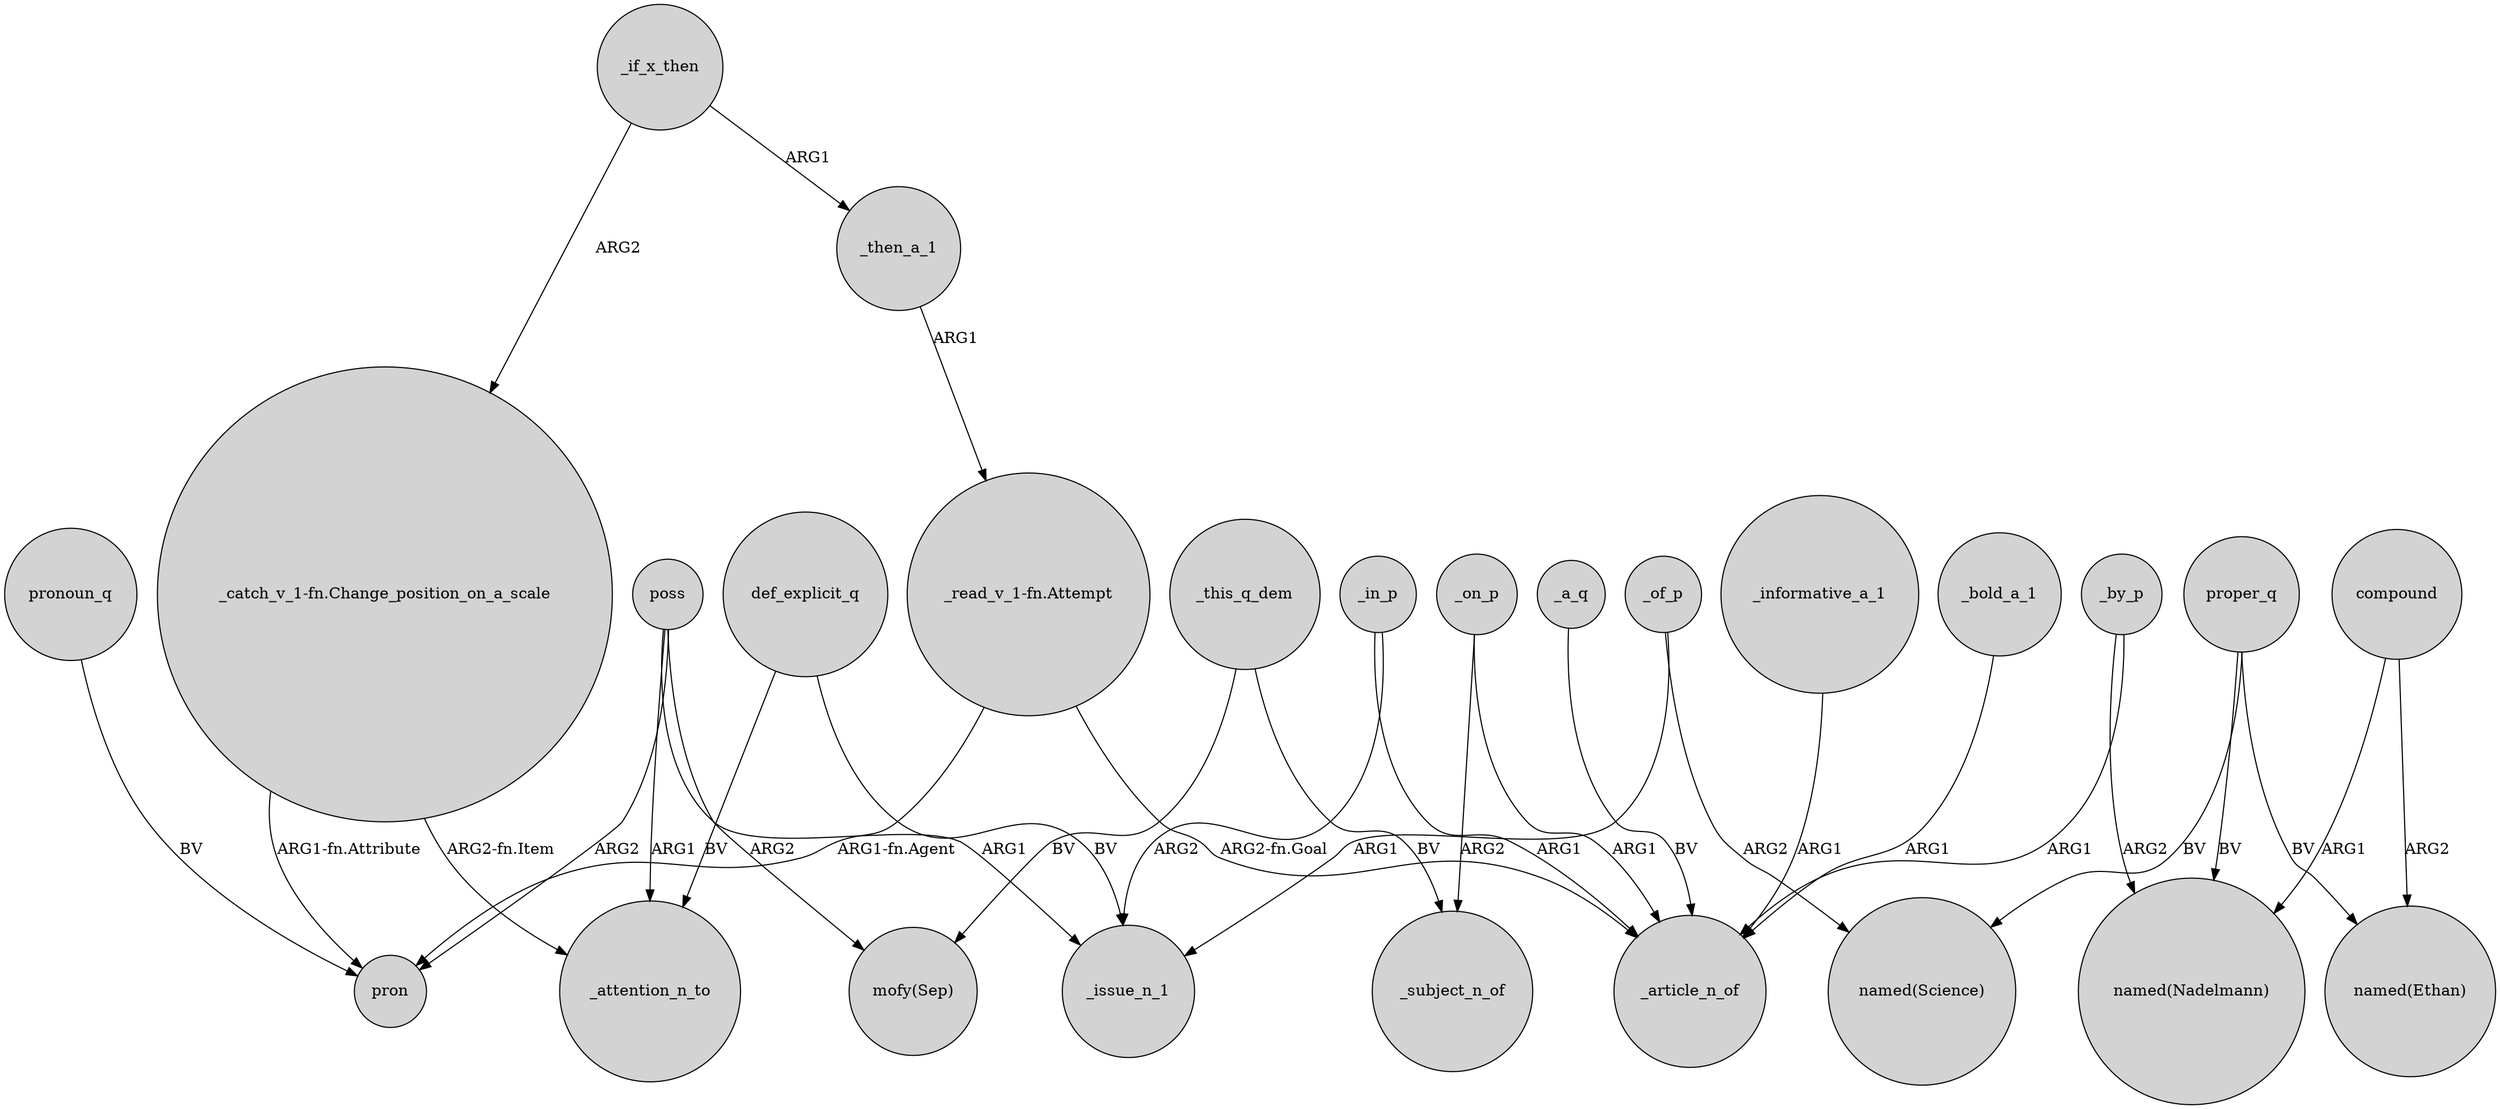 digraph {
	node [shape=circle style=filled]
	poss -> _attention_n_to [label=ARG1]
	_of_p -> "named(Science)" [label=ARG2]
	"_catch_v_1-fn.Change_position_on_a_scale" -> _attention_n_to [label="ARG2-fn.Item"]
	_by_p -> _article_n_of [label=ARG1]
	_this_q_dem -> _subject_n_of [label=BV]
	_this_q_dem -> "mofy(Sep)" [label=BV]
	def_explicit_q -> _issue_n_1 [label=BV]
	_informative_a_1 -> _article_n_of [label=ARG1]
	_on_p -> _article_n_of [label=ARG1]
	_if_x_then -> _then_a_1 [label=ARG1]
	proper_q -> "named(Science)" [label=BV]
	"_read_v_1-fn.Attempt" -> _article_n_of [label="ARG2-fn.Goal"]
	poss -> _issue_n_1 [label=ARG1]
	_if_x_then -> "_catch_v_1-fn.Change_position_on_a_scale" [label=ARG2]
	pronoun_q -> pron [label=BV]
	"_catch_v_1-fn.Change_position_on_a_scale" -> pron [label="ARG1-fn.Attribute"]
	_bold_a_1 -> _article_n_of [label=ARG1]
	"_read_v_1-fn.Attempt" -> pron [label="ARG1-fn.Agent"]
	proper_q -> "named(Ethan)" [label=BV]
	poss -> pron [label=ARG2]
	_of_p -> _issue_n_1 [label=ARG1]
	proper_q -> "named(Nadelmann)" [label=BV]
	_a_q -> _article_n_of [label=BV]
	compound -> "named(Nadelmann)" [label=ARG1]
	compound -> "named(Ethan)" [label=ARG2]
	_on_p -> _subject_n_of [label=ARG2]
	_in_p -> _issue_n_1 [label=ARG2]
	_by_p -> "named(Nadelmann)" [label=ARG2]
	poss -> "mofy(Sep)" [label=ARG2]
	_in_p -> _article_n_of [label=ARG1]
	def_explicit_q -> _attention_n_to [label=BV]
	_then_a_1 -> "_read_v_1-fn.Attempt" [label=ARG1]
}
